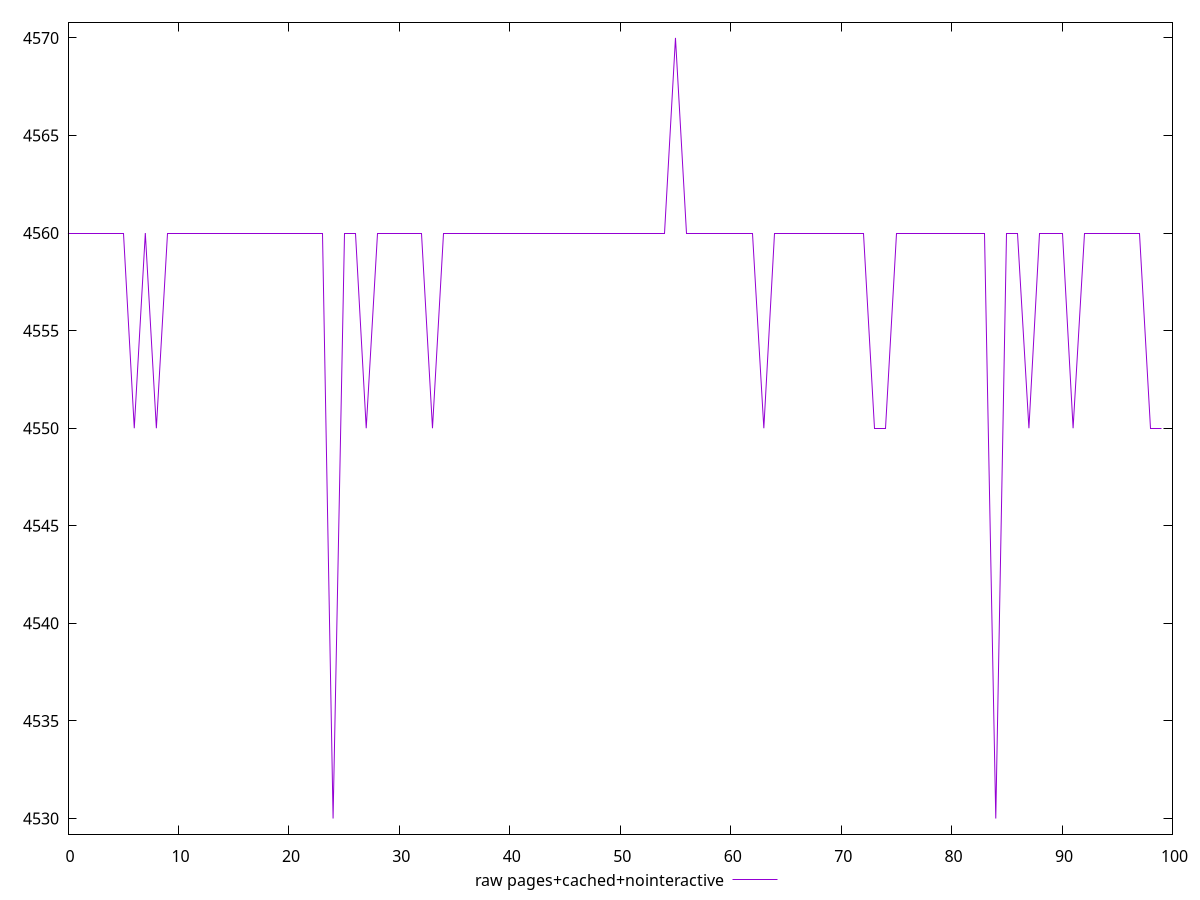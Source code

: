 $_rawPagesCachedNointeractive <<EOF
4560
4560
4560
4560
4560
4560
4550
4560
4550
4560
4560
4560
4560
4560
4560
4560
4560
4560
4560
4560
4560
4560
4560
4560
4530
4560
4560
4550
4560
4560
4560
4560
4560
4550
4560
4560
4560
4560
4560
4560
4560
4560
4560
4560
4560
4560
4560
4560
4560
4560
4560
4560
4560
4560
4560
4570
4560
4560
4560
4560
4560
4560
4560
4550
4560
4560
4560
4560
4560
4560
4560
4560
4560
4550
4550
4560
4560
4560
4560
4560
4560
4560
4560
4560
4530
4560
4560
4550
4560
4560
4560
4550
4560
4560
4560
4560
4560
4560
4550
4550
EOF
set key outside below
set terminal pngcairo
set output "report_00006_2020-11-02T20-21-41.718Z/unused-javascript/pages+cached+nointeractive//raw.png"
set yrange [4529.2:4570.8]
plot $_rawPagesCachedNointeractive title "raw pages+cached+nointeractive" with line ,